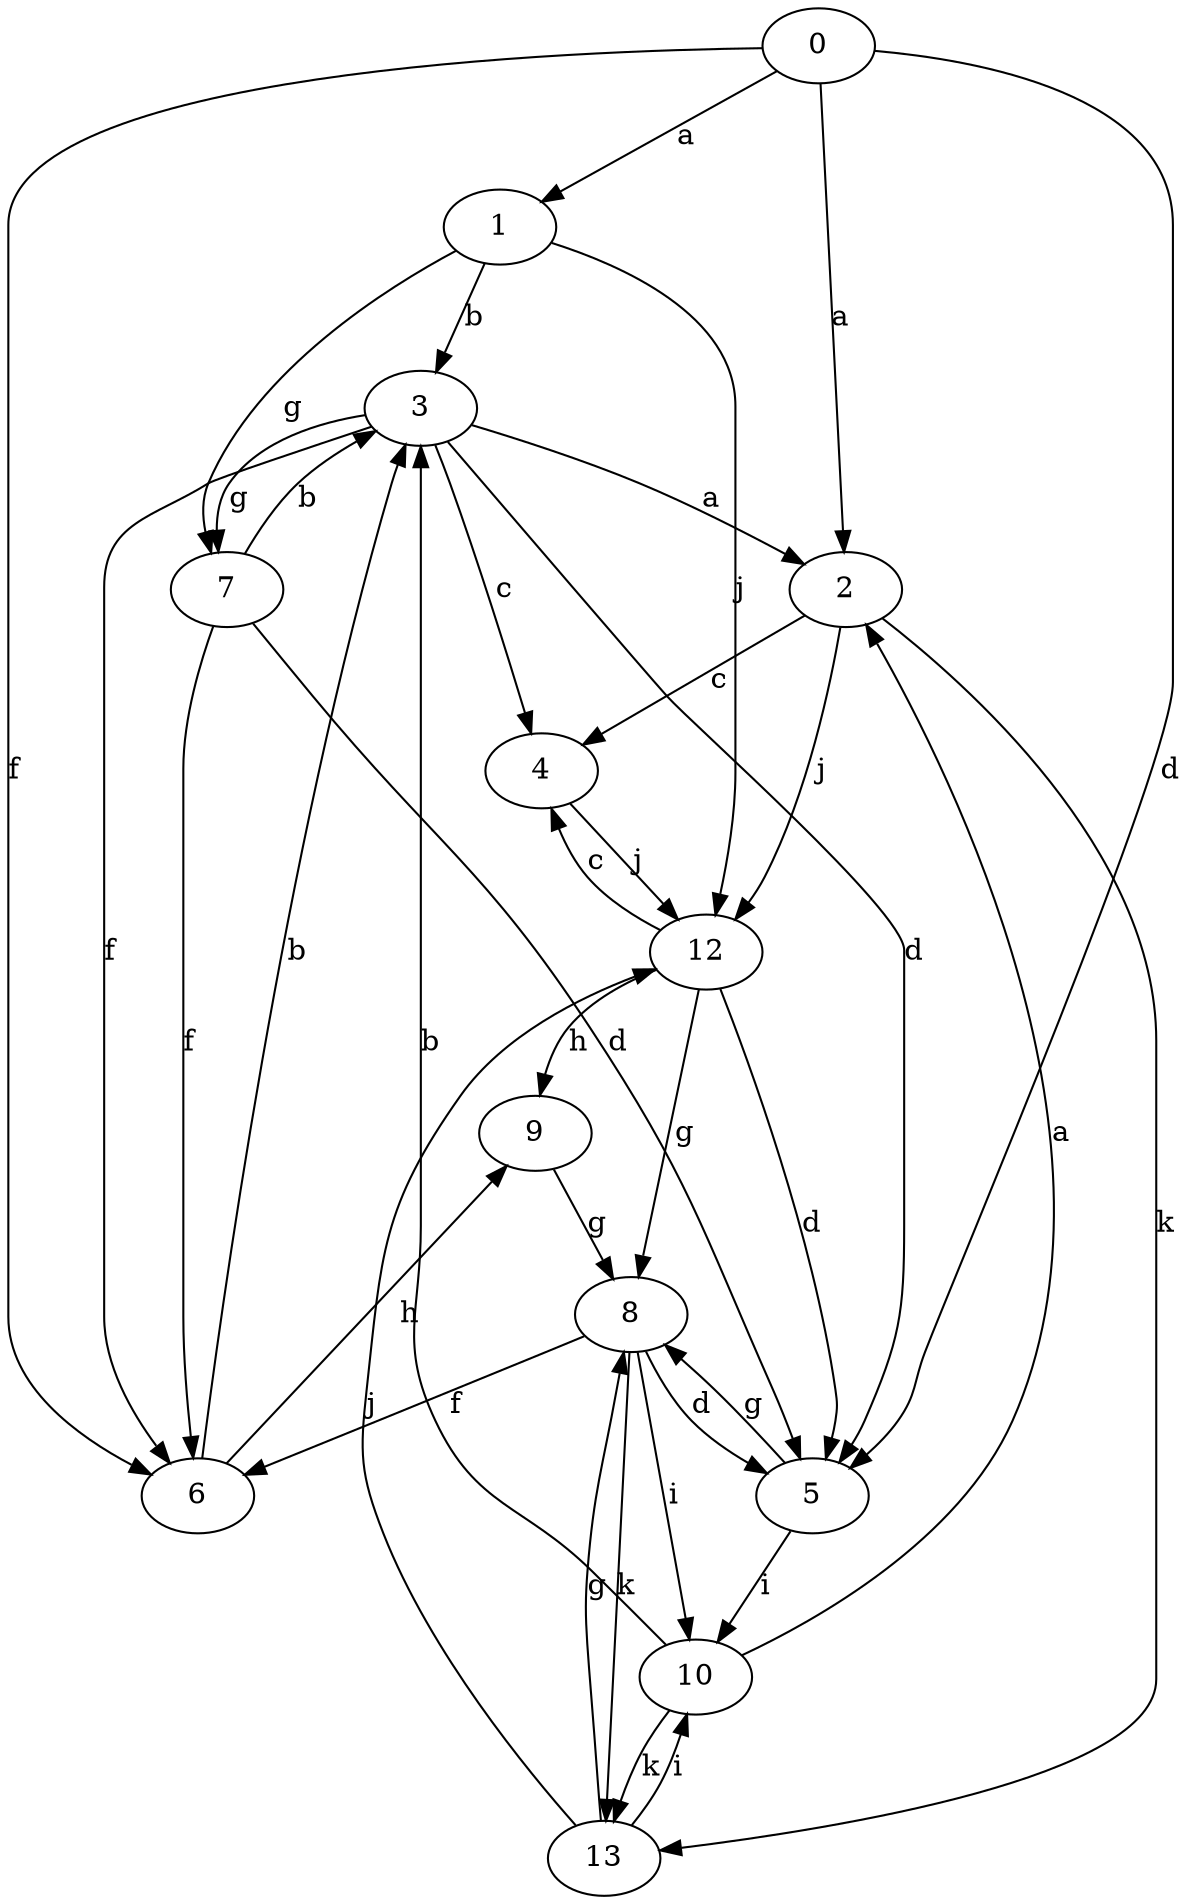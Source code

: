 strict digraph  {
1;
2;
3;
4;
5;
6;
7;
8;
9;
10;
0;
12;
13;
1 -> 3  [label=b];
1 -> 7  [label=g];
1 -> 12  [label=j];
2 -> 4  [label=c];
2 -> 12  [label=j];
2 -> 13  [label=k];
3 -> 2  [label=a];
3 -> 4  [label=c];
3 -> 5  [label=d];
3 -> 6  [label=f];
3 -> 7  [label=g];
4 -> 12  [label=j];
5 -> 8  [label=g];
5 -> 10  [label=i];
6 -> 3  [label=b];
6 -> 9  [label=h];
7 -> 3  [label=b];
7 -> 5  [label=d];
7 -> 6  [label=f];
8 -> 5  [label=d];
8 -> 6  [label=f];
8 -> 10  [label=i];
8 -> 13  [label=k];
9 -> 8  [label=g];
10 -> 2  [label=a];
10 -> 3  [label=b];
10 -> 13  [label=k];
0 -> 1  [label=a];
0 -> 2  [label=a];
0 -> 5  [label=d];
0 -> 6  [label=f];
12 -> 4  [label=c];
12 -> 5  [label=d];
12 -> 8  [label=g];
12 -> 9  [label=h];
13 -> 8  [label=g];
13 -> 10  [label=i];
13 -> 12  [label=j];
}
